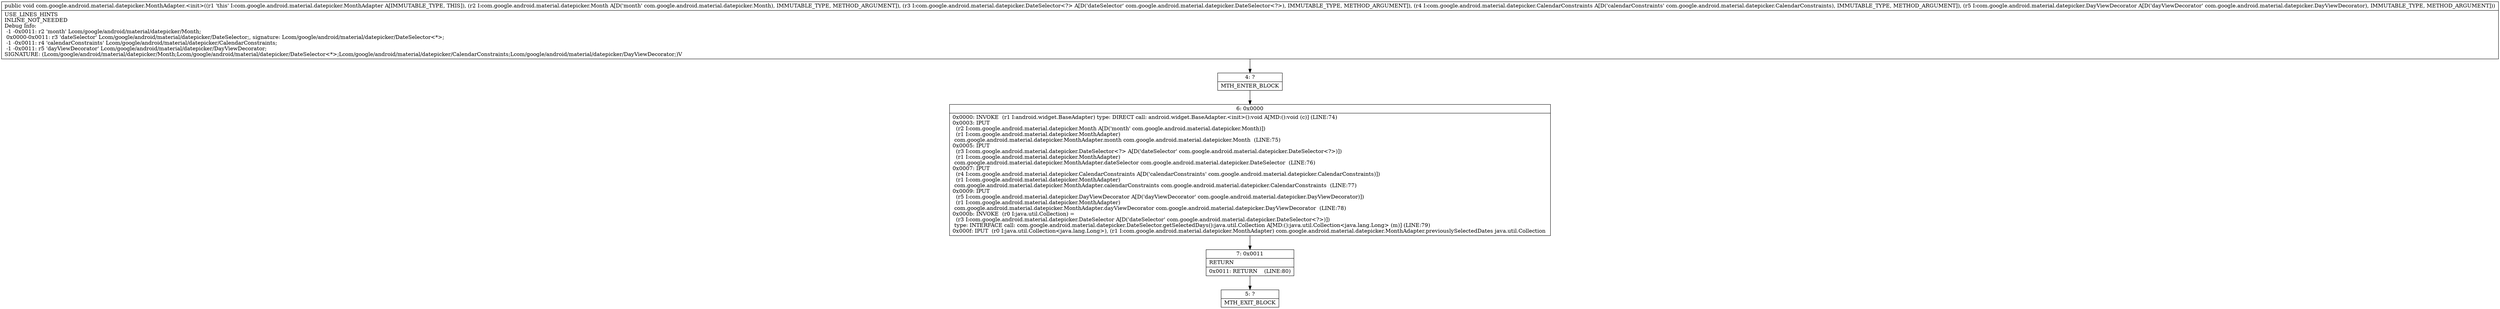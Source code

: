 digraph "CFG forcom.google.android.material.datepicker.MonthAdapter.\<init\>(Lcom\/google\/android\/material\/datepicker\/Month;Lcom\/google\/android\/material\/datepicker\/DateSelector;Lcom\/google\/android\/material\/datepicker\/CalendarConstraints;Lcom\/google\/android\/material\/datepicker\/DayViewDecorator;)V" {
Node_4 [shape=record,label="{4\:\ ?|MTH_ENTER_BLOCK\l}"];
Node_6 [shape=record,label="{6\:\ 0x0000|0x0000: INVOKE  (r1 I:android.widget.BaseAdapter) type: DIRECT call: android.widget.BaseAdapter.\<init\>():void A[MD:():void (c)] (LINE:74)\l0x0003: IPUT  \l  (r2 I:com.google.android.material.datepicker.Month A[D('month' com.google.android.material.datepicker.Month)])\l  (r1 I:com.google.android.material.datepicker.MonthAdapter)\l com.google.android.material.datepicker.MonthAdapter.month com.google.android.material.datepicker.Month  (LINE:75)\l0x0005: IPUT  \l  (r3 I:com.google.android.material.datepicker.DateSelector\<?\> A[D('dateSelector' com.google.android.material.datepicker.DateSelector\<?\>)])\l  (r1 I:com.google.android.material.datepicker.MonthAdapter)\l com.google.android.material.datepicker.MonthAdapter.dateSelector com.google.android.material.datepicker.DateSelector  (LINE:76)\l0x0007: IPUT  \l  (r4 I:com.google.android.material.datepicker.CalendarConstraints A[D('calendarConstraints' com.google.android.material.datepicker.CalendarConstraints)])\l  (r1 I:com.google.android.material.datepicker.MonthAdapter)\l com.google.android.material.datepicker.MonthAdapter.calendarConstraints com.google.android.material.datepicker.CalendarConstraints  (LINE:77)\l0x0009: IPUT  \l  (r5 I:com.google.android.material.datepicker.DayViewDecorator A[D('dayViewDecorator' com.google.android.material.datepicker.DayViewDecorator)])\l  (r1 I:com.google.android.material.datepicker.MonthAdapter)\l com.google.android.material.datepicker.MonthAdapter.dayViewDecorator com.google.android.material.datepicker.DayViewDecorator  (LINE:78)\l0x000b: INVOKE  (r0 I:java.util.Collection) = \l  (r3 I:com.google.android.material.datepicker.DateSelector A[D('dateSelector' com.google.android.material.datepicker.DateSelector\<?\>)])\l type: INTERFACE call: com.google.android.material.datepicker.DateSelector.getSelectedDays():java.util.Collection A[MD:():java.util.Collection\<java.lang.Long\> (m)] (LINE:79)\l0x000f: IPUT  (r0 I:java.util.Collection\<java.lang.Long\>), (r1 I:com.google.android.material.datepicker.MonthAdapter) com.google.android.material.datepicker.MonthAdapter.previouslySelectedDates java.util.Collection \l}"];
Node_7 [shape=record,label="{7\:\ 0x0011|RETURN\l|0x0011: RETURN    (LINE:80)\l}"];
Node_5 [shape=record,label="{5\:\ ?|MTH_EXIT_BLOCK\l}"];
MethodNode[shape=record,label="{public void com.google.android.material.datepicker.MonthAdapter.\<init\>((r1 'this' I:com.google.android.material.datepicker.MonthAdapter A[IMMUTABLE_TYPE, THIS]), (r2 I:com.google.android.material.datepicker.Month A[D('month' com.google.android.material.datepicker.Month), IMMUTABLE_TYPE, METHOD_ARGUMENT]), (r3 I:com.google.android.material.datepicker.DateSelector\<?\> A[D('dateSelector' com.google.android.material.datepicker.DateSelector\<?\>), IMMUTABLE_TYPE, METHOD_ARGUMENT]), (r4 I:com.google.android.material.datepicker.CalendarConstraints A[D('calendarConstraints' com.google.android.material.datepicker.CalendarConstraints), IMMUTABLE_TYPE, METHOD_ARGUMENT]), (r5 I:com.google.android.material.datepicker.DayViewDecorator A[D('dayViewDecorator' com.google.android.material.datepicker.DayViewDecorator), IMMUTABLE_TYPE, METHOD_ARGUMENT]))  | USE_LINES_HINTS\lINLINE_NOT_NEEDED\lDebug Info:\l  \-1 \-0x0011: r2 'month' Lcom\/google\/android\/material\/datepicker\/Month;\l  0x0000\-0x0011: r3 'dateSelector' Lcom\/google\/android\/material\/datepicker\/DateSelector;, signature: Lcom\/google\/android\/material\/datepicker\/DateSelector\<*\>;\l  \-1 \-0x0011: r4 'calendarConstraints' Lcom\/google\/android\/material\/datepicker\/CalendarConstraints;\l  \-1 \-0x0011: r5 'dayViewDecorator' Lcom\/google\/android\/material\/datepicker\/DayViewDecorator;\lSIGNATURE: (Lcom\/google\/android\/material\/datepicker\/Month;Lcom\/google\/android\/material\/datepicker\/DateSelector\<*\>;Lcom\/google\/android\/material\/datepicker\/CalendarConstraints;Lcom\/google\/android\/material\/datepicker\/DayViewDecorator;)V\l}"];
MethodNode -> Node_4;Node_4 -> Node_6;
Node_6 -> Node_7;
Node_7 -> Node_5;
}

